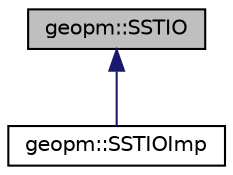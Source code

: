digraph "geopm::SSTIO"
{
 // LATEX_PDF_SIZE
  edge [fontname="Helvetica",fontsize="10",labelfontname="Helvetica",labelfontsize="10"];
  node [fontname="Helvetica",fontsize="10",shape=record];
  Node1 [label="geopm::SSTIO",height=0.2,width=0.4,color="black", fillcolor="grey75", style="filled", fontcolor="black",tooltip=" "];
  Node1 -> Node2 [dir="back",color="midnightblue",fontsize="10",style="solid",fontname="Helvetica"];
  Node2 [label="geopm::SSTIOImp",height=0.2,width=0.4,color="black", fillcolor="white", style="filled",URL="$classgeopm_1_1_s_s_t_i_o_imp.html",tooltip=" "];
}
